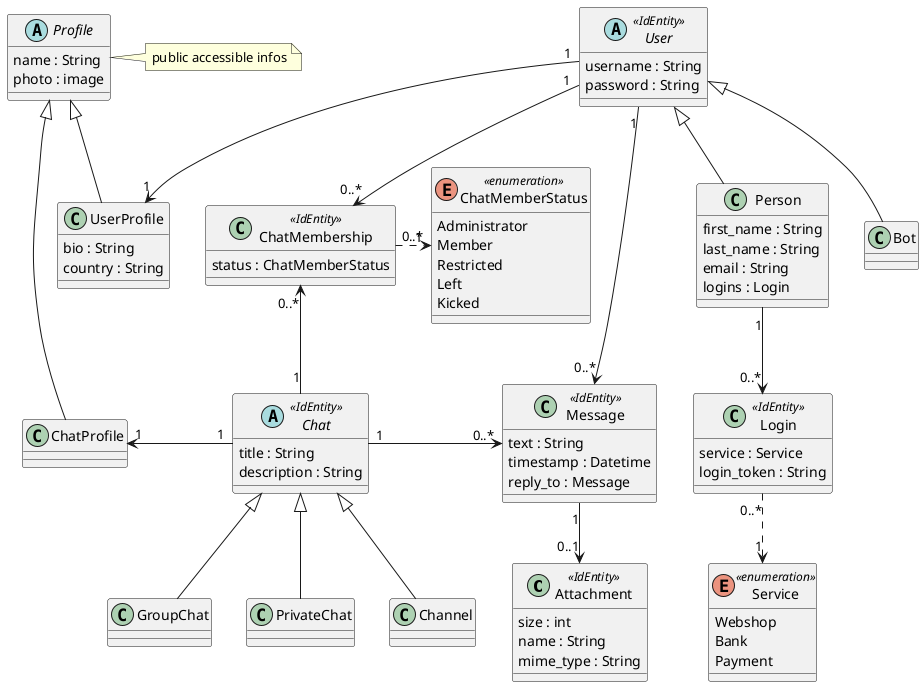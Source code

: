 @startuml chat-domain
' classes in alphabetical order
class Attachment <<IdEntity>> {
    size : int
    name : String
    mime_type : String
}

abstract class Chat <<IdEntity>> {
    title : String
    description : String
}

class ChatMembership <<IdEntity>> {
    status : ChatMemberStatus
}

enum ChatMemberStatus <<enumeration>> {
    Administrator
    Member
    Restricted
    Left
    Kicked
}

class ChatProfile

class GroupChat

class Login <<IdEntity>> {
    service : Service
    login_token : String
}

class Message <<IdEntity>> {
    text : String
    timestamp : Datetime
    reply_to : Message
}

class Person {
    first_name : String
    last_name : String
    email : String
    logins : Login
}

class PrivateChat

abstract class Profile {
    name : String
    photo : image
}

enum Service <<enumeration>> {
    Webshop
    Bank
    Payment
}

abstract class User <<IdEntity>> {
    username : String
    password : String
}

class UserProfile {
    bio : String
    country : String
}

' Inheritance
'' Profile
Profile <|-- ChatProfile
Profile <|-- UserProfile
'' Chat inheritance
Chat <|-- PrivateChat
Chat <|-- GroupChat
Chat <|-- Channel

'' Person inheritance
User <|-- Person
User <|-- Bot

' Relations
'' to Chat
User "1" --> "0..*" ChatMembership
Chat "1" -up-> "0..*" ChatMembership

'' to Message
User "1" --> "0..*" Message
Chat "1" -right-> "0..*" Message
Message "1" --> "0..1" Attachment

'' with Enumerations
Login "0..*" .down.> "1" Service
ChatMembership "0..*" .right.> "1" ChatMemberStatus

'' Misc
Person "1" -down-> "0..*" Login
User "1" --> "1" UserProfile
Chat "1" -left-> "1" ChatProfile

note right of Profile: public accessible infos
@enduml
